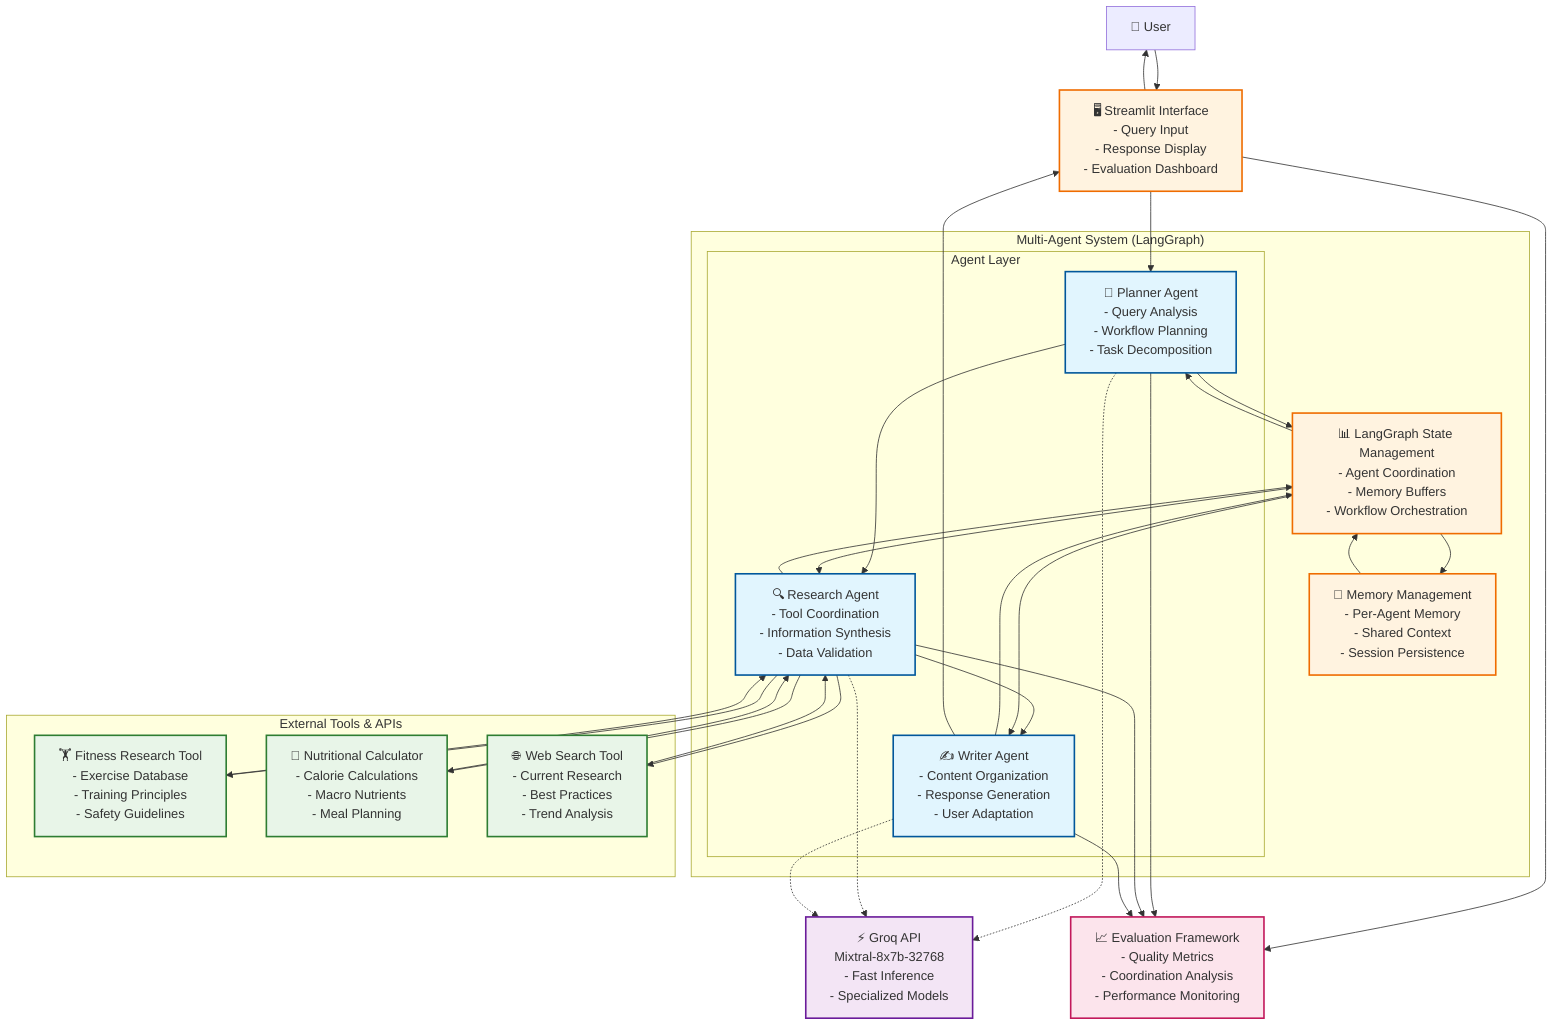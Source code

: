 graph TB
    %% User Interface Layer
    User[👤 User] 
    UI[🖥️ Streamlit Interface<br/>- Query Input<br/>- Response Display<br/>- Evaluation Dashboard]
    
    %% Multi-Agent System Core
    subgraph "Multi-Agent System (LangGraph)"
        direction TB
        
        %% Agents
        subgraph "Agent Layer"
            PA[🧠 Planner Agent<br/>- Query Analysis<br/>- Workflow Planning<br/>- Task Decomposition]
            RA[🔍 Research Agent<br/>- Tool Coordination<br/>- Information Synthesis<br/>- Data Validation]
            WA[✍️ Writer Agent<br/>- Content Organization<br/>- Response Generation<br/>- User Adaptation]
        end
        
        %% State Management
        SM[📊 LangGraph State Management<br/>- Agent Coordination<br/>- Memory Buffers<br/>- Workflow Orchestration]
        
        %% Memory System
        MS[💾 Memory Management<br/>- Per-Agent Memory<br/>- Shared Context<br/>- Session Persistence]
    end
    
    %% External Tools
    subgraph "External Tools & APIs"
        FRT[🏋️ Fitness Research Tool<br/>- Exercise Database<br/>- Training Principles<br/>- Safety Guidelines]
        NC[🥗 Nutritional Calculator<br/>- Calorie Calculations<br/>- Macro Nutrients<br/>- Meal Planning]
        WS[🌐 Web Search Tool<br/>- Current Research<br/>- Best Practices<br/>- Trend Analysis]
    end
    
    %% LLM Backend
    LLM[⚡ Groq API<br/>Mixtral-8x7b-32768<br/>- Fast Inference<br/>- Specialized Models]
    
    %% Evaluation System
    ES[📈 Evaluation Framework<br/>- Quality Metrics<br/>- Coordination Analysis<br/>- Performance Monitoring]
    
    %% Data Flow Connections
    User --> UI
    UI --> PA
    PA --> SM
    SM --> PA
    PA --> RA
    RA --> SM
    SM --> RA
    RA --> WA
    WA --> SM
    SM --> WA
    WA --> UI
    UI --> User
    
    %% Tool Connections
    RA --> FRT
    RA --> NC
    RA --> WS
    FRT --> RA
    NC --> RA
    WS --> RA
    
    %% LLM Connections
    PA -.-> LLM
    RA -.-> LLM
    WA -.-> LLM
    
    %% Memory Connections
    SM --> MS
    MS --> SM
    
    %% Evaluation Connections
    UI --> ES
    PA --> ES
    RA --> ES
    WA --> ES
    
    %% Styling
    classDef agentClass fill:#e1f5fe,stroke:#01579b,stroke-width:2px
    classDef toolClass fill:#e8f5e8,stroke:#2e7d32,stroke-width:2px
    classDef systemClass fill:#fff3e0,stroke:#ef6c00,stroke-width:2px
    classDef llmClass fill:#f3e5f5,stroke:#6a1b9a,stroke-width:2px
    classDef evalClass fill:#fce4ec,stroke:#c2185b,stroke-width:2px
    
    class PA,RA,WA agentClass
    class FRT,NC,WS toolClass
    class UI,SM,MS systemClass
    class LLM llmClass
    class ES evalClass